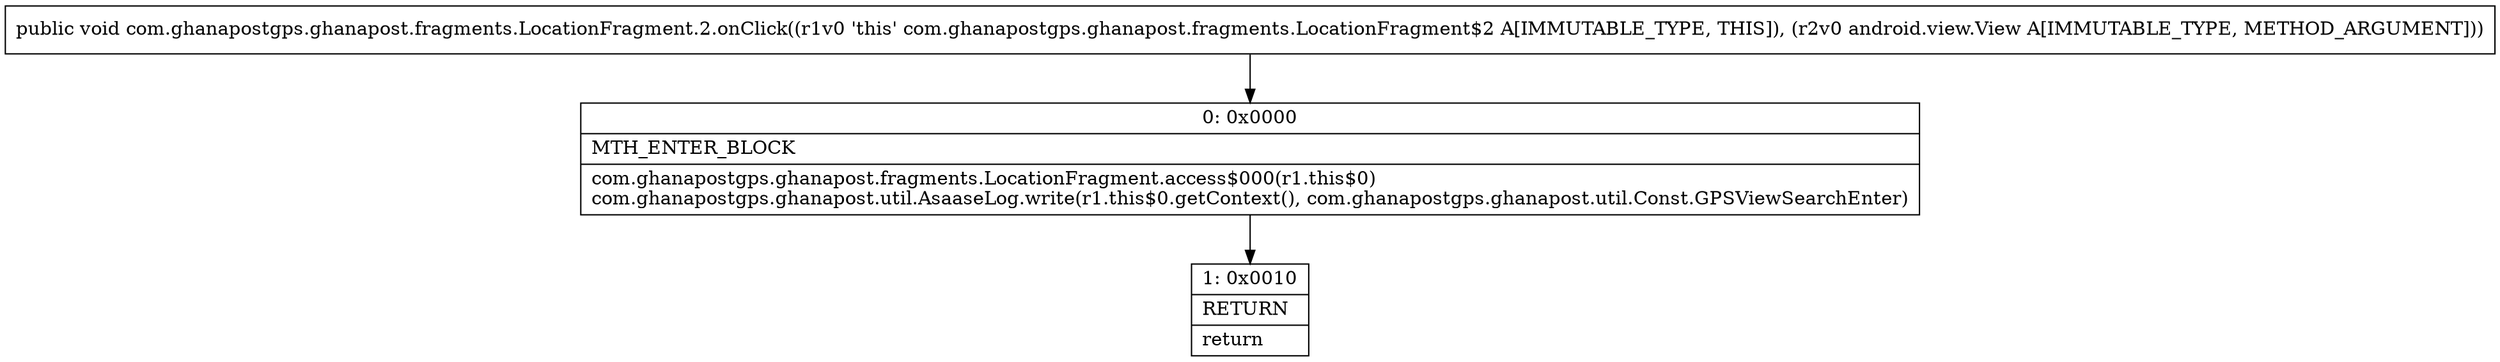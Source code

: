 digraph "CFG forcom.ghanapostgps.ghanapost.fragments.LocationFragment.2.onClick(Landroid\/view\/View;)V" {
Node_0 [shape=record,label="{0\:\ 0x0000|MTH_ENTER_BLOCK\l|com.ghanapostgps.ghanapost.fragments.LocationFragment.access$000(r1.this$0)\lcom.ghanapostgps.ghanapost.util.AsaaseLog.write(r1.this$0.getContext(), com.ghanapostgps.ghanapost.util.Const.GPSViewSearchEnter)\l}"];
Node_1 [shape=record,label="{1\:\ 0x0010|RETURN\l|return\l}"];
MethodNode[shape=record,label="{public void com.ghanapostgps.ghanapost.fragments.LocationFragment.2.onClick((r1v0 'this' com.ghanapostgps.ghanapost.fragments.LocationFragment$2 A[IMMUTABLE_TYPE, THIS]), (r2v0 android.view.View A[IMMUTABLE_TYPE, METHOD_ARGUMENT])) }"];
MethodNode -> Node_0;
Node_0 -> Node_1;
}

